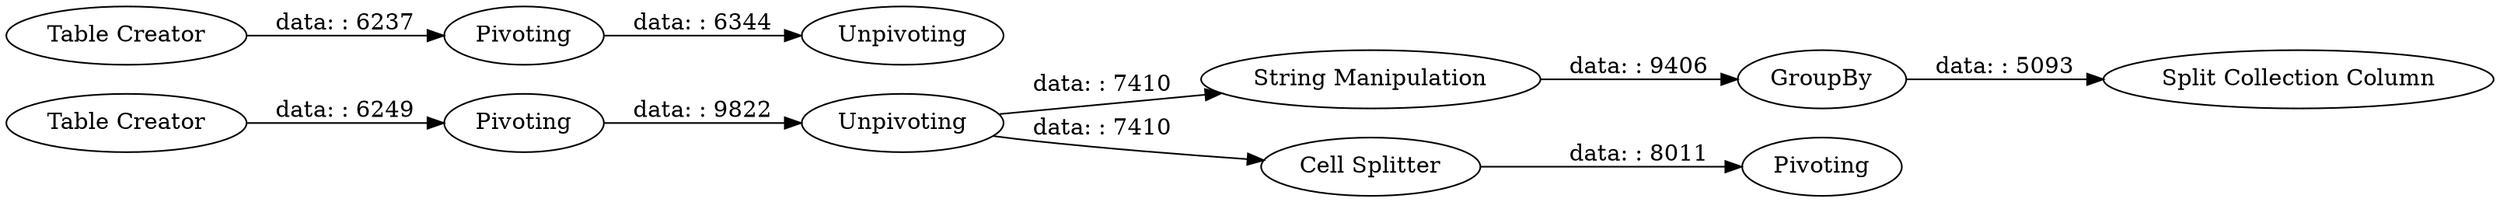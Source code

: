 digraph {
	"-9132353570101042889_267" [label=GroupBy]
	"-9132353570101042889_269" [label="Table Creator"]
	"-9132353570101042889_263" [label=Unpivoting]
	"-9132353570101042889_261" [label="Table Creator"]
	"-9132353570101042889_266" [label="String Manipulation"]
	"-9132353570101042889_264" [label=Unpivoting]
	"-9132353570101042889_270" [label=Pivoting]
	"-9132353570101042889_271" [label="Cell Splitter"]
	"-9132353570101042889_262" [label=Pivoting]
	"-9132353570101042889_265" [label=Pivoting]
	"-9132353570101042889_268" [label="Split Collection Column"]
	"-9132353570101042889_269" -> "-9132353570101042889_262" [label="data: : 6249"]
	"-9132353570101042889_263" -> "-9132353570101042889_266" [label="data: : 7410"]
	"-9132353570101042889_266" -> "-9132353570101042889_267" [label="data: : 9406"]
	"-9132353570101042889_263" -> "-9132353570101042889_271" [label="data: : 7410"]
	"-9132353570101042889_262" -> "-9132353570101042889_263" [label="data: : 9822"]
	"-9132353570101042889_261" -> "-9132353570101042889_265" [label="data: : 6237"]
	"-9132353570101042889_267" -> "-9132353570101042889_268" [label="data: : 5093"]
	"-9132353570101042889_265" -> "-9132353570101042889_264" [label="data: : 6344"]
	"-9132353570101042889_271" -> "-9132353570101042889_270" [label="data: : 8011"]
	rankdir=LR
}
